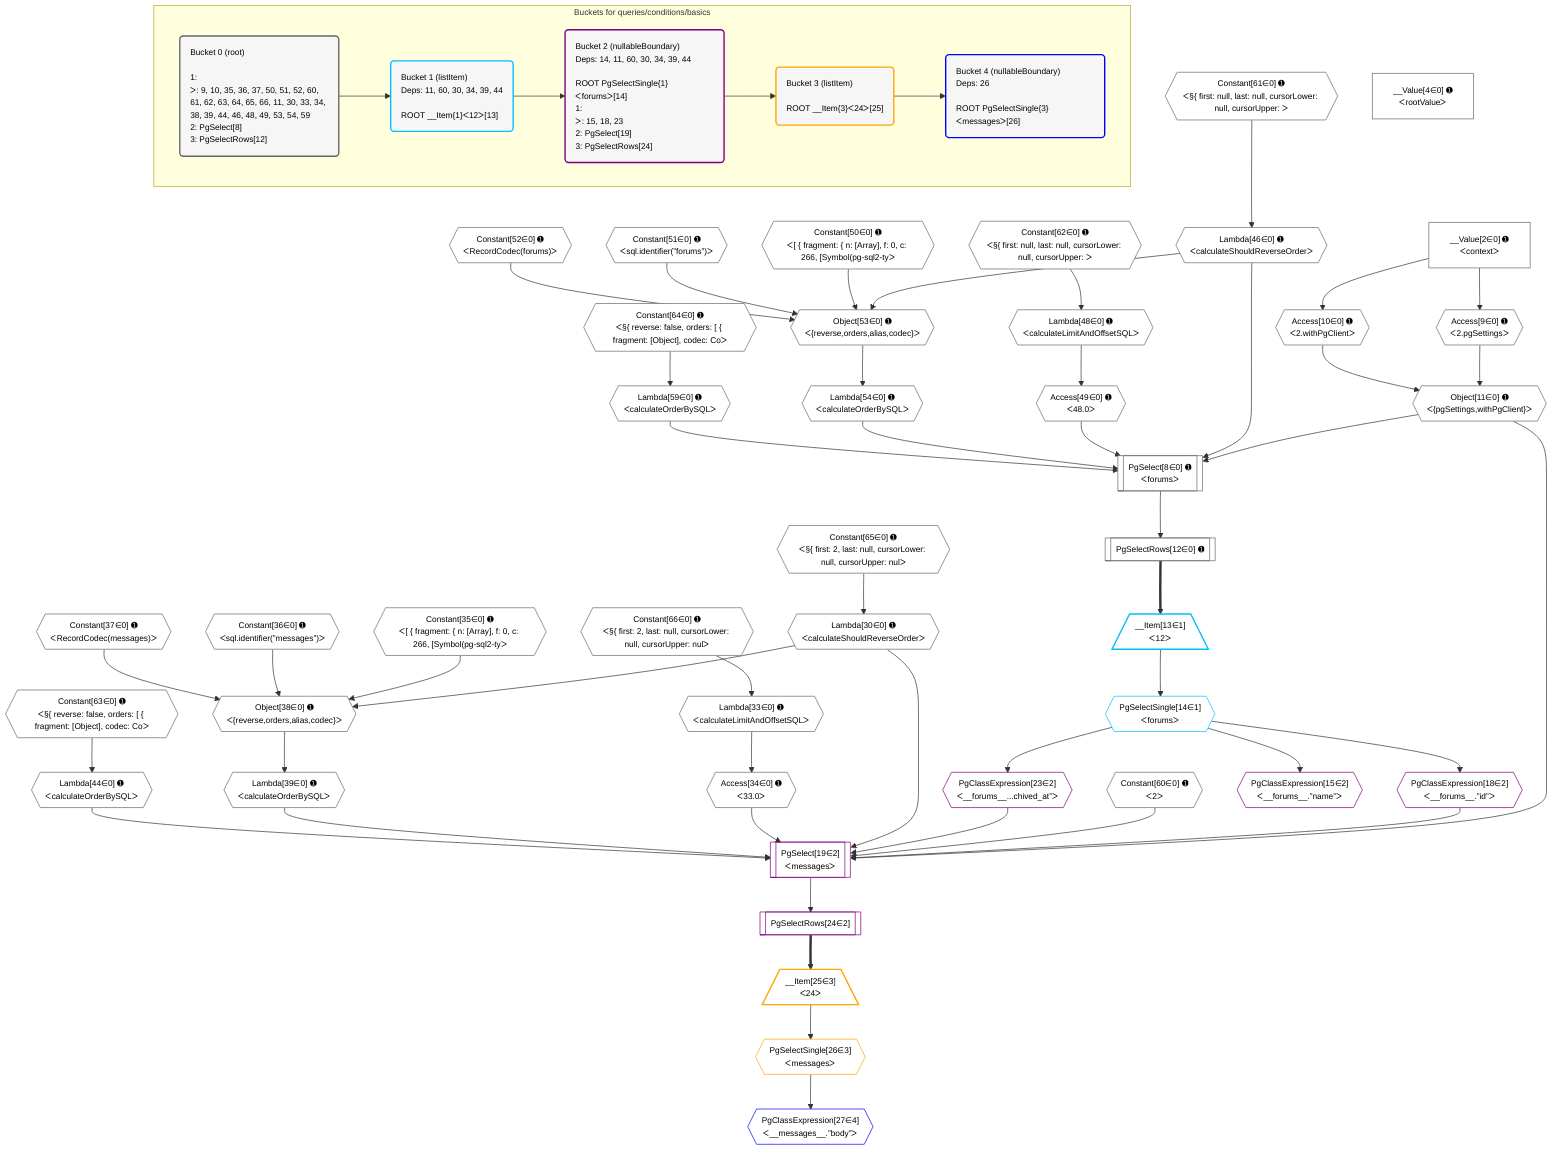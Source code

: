 %%{init: {'themeVariables': { 'fontSize': '12px'}}}%%
graph TD
    classDef path fill:#eee,stroke:#000,color:#000
    classDef plan fill:#fff,stroke-width:1px,color:#000
    classDef itemplan fill:#fff,stroke-width:2px,color:#000
    classDef unbatchedplan fill:#dff,stroke-width:1px,color:#000
    classDef sideeffectplan fill:#fcc,stroke-width:2px,color:#000
    classDef bucket fill:#f6f6f6,color:#000,stroke-width:2px,text-align:left


    %% plan dependencies
    PgSelect8[["PgSelect[8∈0] ➊<br />ᐸforumsᐳ"]]:::plan
    Object11{{"Object[11∈0] ➊<br />ᐸ{pgSettings,withPgClient}ᐳ"}}:::plan
    Lambda46{{"Lambda[46∈0] ➊<br />ᐸcalculateShouldReverseOrderᐳ"}}:::plan
    Access49{{"Access[49∈0] ➊<br />ᐸ48.0ᐳ"}}:::plan
    Lambda54{{"Lambda[54∈0] ➊<br />ᐸcalculateOrderBySQLᐳ"}}:::plan
    Lambda59{{"Lambda[59∈0] ➊<br />ᐸcalculateOrderBySQLᐳ"}}:::plan
    Object11 & Lambda46 & Access49 & Lambda54 & Lambda59 --> PgSelect8
    Object38{{"Object[38∈0] ➊<br />ᐸ{reverse,orders,alias,codec}ᐳ"}}:::plan
    Lambda30{{"Lambda[30∈0] ➊<br />ᐸcalculateShouldReverseOrderᐳ"}}:::plan
    Constant35{{"Constant[35∈0] ➊<br />ᐸ[ { fragment: { n: [Array], f: 0, c: 266, [Symbol(pg-sql2-tyᐳ"}}:::plan
    Constant36{{"Constant[36∈0] ➊<br />ᐸsql.identifier(”messages”)ᐳ"}}:::plan
    Constant37{{"Constant[37∈0] ➊<br />ᐸRecordCodec(messages)ᐳ"}}:::plan
    Lambda30 & Constant35 & Constant36 & Constant37 --> Object38
    Object53{{"Object[53∈0] ➊<br />ᐸ{reverse,orders,alias,codec}ᐳ"}}:::plan
    Constant50{{"Constant[50∈0] ➊<br />ᐸ[ { fragment: { n: [Array], f: 0, c: 266, [Symbol(pg-sql2-tyᐳ"}}:::plan
    Constant51{{"Constant[51∈0] ➊<br />ᐸsql.identifier(”forums”)ᐳ"}}:::plan
    Constant52{{"Constant[52∈0] ➊<br />ᐸRecordCodec(forums)ᐳ"}}:::plan
    Lambda46 & Constant50 & Constant51 & Constant52 --> Object53
    Access9{{"Access[9∈0] ➊<br />ᐸ2.pgSettingsᐳ"}}:::plan
    Access10{{"Access[10∈0] ➊<br />ᐸ2.withPgClientᐳ"}}:::plan
    Access9 & Access10 --> Object11
    __Value2["__Value[2∈0] ➊<br />ᐸcontextᐳ"]:::plan
    __Value2 --> Access9
    __Value2 --> Access10
    PgSelectRows12[["PgSelectRows[12∈0] ➊"]]:::plan
    PgSelect8 --> PgSelectRows12
    Constant65{{"Constant[65∈0] ➊<br />ᐸ§{ first: 2, last: null, cursorLower: null, cursorUpper: nulᐳ"}}:::plan
    Constant65 --> Lambda30
    Lambda33{{"Lambda[33∈0] ➊<br />ᐸcalculateLimitAndOffsetSQLᐳ"}}:::plan
    Constant66{{"Constant[66∈0] ➊<br />ᐸ§{ first: 2, last: null, cursorLower: null, cursorUpper: nulᐳ"}}:::plan
    Constant66 --> Lambda33
    Access34{{"Access[34∈0] ➊<br />ᐸ33.0ᐳ"}}:::plan
    Lambda33 --> Access34
    Lambda39{{"Lambda[39∈0] ➊<br />ᐸcalculateOrderBySQLᐳ"}}:::plan
    Object38 --> Lambda39
    Lambda44{{"Lambda[44∈0] ➊<br />ᐸcalculateOrderBySQLᐳ"}}:::plan
    Constant63{{"Constant[63∈0] ➊<br />ᐸ§{ reverse: false, orders: [ { fragment: [Object], codec: Coᐳ"}}:::plan
    Constant63 --> Lambda44
    Constant61{{"Constant[61∈0] ➊<br />ᐸ§{ first: null, last: null, cursorLower: null, cursorUpper: ᐳ"}}:::plan
    Constant61 --> Lambda46
    Lambda48{{"Lambda[48∈0] ➊<br />ᐸcalculateLimitAndOffsetSQLᐳ"}}:::plan
    Constant62{{"Constant[62∈0] ➊<br />ᐸ§{ first: null, last: null, cursorLower: null, cursorUpper: ᐳ"}}:::plan
    Constant62 --> Lambda48
    Lambda48 --> Access49
    Object53 --> Lambda54
    Constant64{{"Constant[64∈0] ➊<br />ᐸ§{ reverse: false, orders: [ { fragment: [Object], codec: Coᐳ"}}:::plan
    Constant64 --> Lambda59
    __Value4["__Value[4∈0] ➊<br />ᐸrootValueᐳ"]:::plan
    Constant60{{"Constant[60∈0] ➊<br />ᐸ2ᐳ"}}:::plan
    __Item13[/"__Item[13∈1]<br />ᐸ12ᐳ"\]:::itemplan
    PgSelectRows12 ==> __Item13
    PgSelectSingle14{{"PgSelectSingle[14∈1]<br />ᐸforumsᐳ"}}:::plan
    __Item13 --> PgSelectSingle14
    PgSelect19[["PgSelect[19∈2]<br />ᐸmessagesᐳ"]]:::plan
    PgClassExpression18{{"PgClassExpression[18∈2]<br />ᐸ__forums__.”id”ᐳ"}}:::plan
    PgClassExpression23{{"PgClassExpression[23∈2]<br />ᐸ__forums__...chived_at”ᐳ"}}:::plan
    Object11 & PgClassExpression18 & Constant60 & PgClassExpression23 & Lambda30 & Access34 & Lambda39 & Lambda44 --> PgSelect19
    PgClassExpression15{{"PgClassExpression[15∈2]<br />ᐸ__forums__.”name”ᐳ"}}:::plan
    PgSelectSingle14 --> PgClassExpression15
    PgSelectSingle14 --> PgClassExpression18
    PgSelectSingle14 --> PgClassExpression23
    PgSelectRows24[["PgSelectRows[24∈2]"]]:::plan
    PgSelect19 --> PgSelectRows24
    __Item25[/"__Item[25∈3]<br />ᐸ24ᐳ"\]:::itemplan
    PgSelectRows24 ==> __Item25
    PgSelectSingle26{{"PgSelectSingle[26∈3]<br />ᐸmessagesᐳ"}}:::plan
    __Item25 --> PgSelectSingle26
    PgClassExpression27{{"PgClassExpression[27∈4]<br />ᐸ__messages__.”body”ᐳ"}}:::plan
    PgSelectSingle26 --> PgClassExpression27

    %% define steps

    subgraph "Buckets for queries/conditions/basics"
    Bucket0("Bucket 0 (root)<br /><br />1: <br />ᐳ: 9, 10, 35, 36, 37, 50, 51, 52, 60, 61, 62, 63, 64, 65, 66, 11, 30, 33, 34, 38, 39, 44, 46, 48, 49, 53, 54, 59<br />2: PgSelect[8]<br />3: PgSelectRows[12]"):::bucket
    classDef bucket0 stroke:#696969
    class Bucket0,__Value2,__Value4,PgSelect8,Access9,Access10,Object11,PgSelectRows12,Lambda30,Lambda33,Access34,Constant35,Constant36,Constant37,Object38,Lambda39,Lambda44,Lambda46,Lambda48,Access49,Constant50,Constant51,Constant52,Object53,Lambda54,Lambda59,Constant60,Constant61,Constant62,Constant63,Constant64,Constant65,Constant66 bucket0
    Bucket1("Bucket 1 (listItem)<br />Deps: 11, 60, 30, 34, 39, 44<br /><br />ROOT __Item{1}ᐸ12ᐳ[13]"):::bucket
    classDef bucket1 stroke:#00bfff
    class Bucket1,__Item13,PgSelectSingle14 bucket1
    Bucket2("Bucket 2 (nullableBoundary)<br />Deps: 14, 11, 60, 30, 34, 39, 44<br /><br />ROOT PgSelectSingle{1}ᐸforumsᐳ[14]<br />1: <br />ᐳ: 15, 18, 23<br />2: PgSelect[19]<br />3: PgSelectRows[24]"):::bucket
    classDef bucket2 stroke:#7f007f
    class Bucket2,PgClassExpression15,PgClassExpression18,PgSelect19,PgClassExpression23,PgSelectRows24 bucket2
    Bucket3("Bucket 3 (listItem)<br /><br />ROOT __Item{3}ᐸ24ᐳ[25]"):::bucket
    classDef bucket3 stroke:#ffa500
    class Bucket3,__Item25,PgSelectSingle26 bucket3
    Bucket4("Bucket 4 (nullableBoundary)<br />Deps: 26<br /><br />ROOT PgSelectSingle{3}ᐸmessagesᐳ[26]"):::bucket
    classDef bucket4 stroke:#0000ff
    class Bucket4,PgClassExpression27 bucket4
    Bucket0 --> Bucket1
    Bucket1 --> Bucket2
    Bucket2 --> Bucket3
    Bucket3 --> Bucket4
    end
